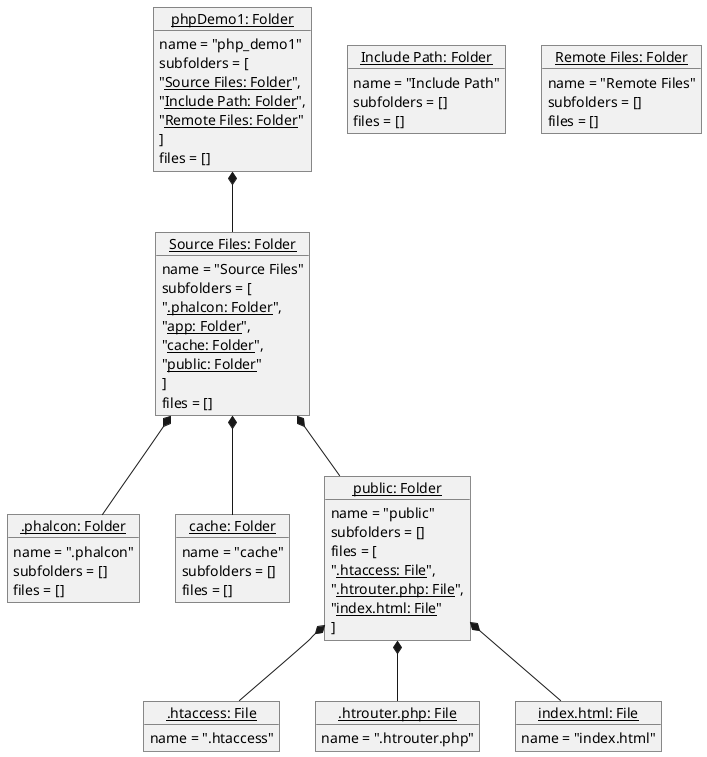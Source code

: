 @startuml

object "<u>phpDemo1: Folder</u>" as phpDemo1 {
    name = "php_demo1"
    subfolders = [
        "<u>Source Files: Folder</u>",
        "<u>Include Path: Folder</u>",
        "<u>Remote Files: Folder</u>"
    ]
    files = []
}

object "<u>Source Files: Folder</u>" as sourceFiles {
    name = "Source Files"
    subfolders = [
        "<u>.phalcon: Folder</u>",
        "<u>app: Folder</u>",
        "<u>cache: Folder</u>",
        "<u>public: Folder</u>"
    ]
    files = []
}

object "<u>.phalcon: Folder</u>" as phalcon {
    name = ".phalcon"
    subfolders = []
    files = []
}

object "<u>cache: Folder</u>" as cache {
    name = "cache"
    subfolders = []
    files = []
}

object "<u>public: Folder</u>" as publicFolder {
    name = "public"
    subfolders = []
    files = [
        "<u>.htaccess: File</u>",
        "<u>.htrouter.php: File</u>",
        "<u>index.html: File</u>"
    ]
}

object "<u>.htaccess: File</u>" as htaccess {
    name = ".htaccess"
}

object "<u>.htrouter.php: File</u>" as htrouter {
    name = ".htrouter.php"
}

object "<u>index.html: File</u>" as indexHtml {
    name = "index.html"
}

object "<u>Include Path: Folder</u>" as includePath {
    name = "Include Path"
    subfolders = []
    files = []
}

object "<u>Remote Files: Folder</u>" as remoteFiles {
    name = "Remote Files"
    subfolders = []
    files = []
}

phpDemo1 *-- sourceFiles
sourceFiles *-- phalcon
sourceFiles *-- cache
sourceFiles *-- publicFolder
publicFolder *-- htaccess
publicFolder *-- htrouter
publicFolder *-- indexHtml

@enduml